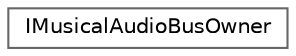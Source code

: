 digraph "Graphical Class Hierarchy"
{
 // INTERACTIVE_SVG=YES
 // LATEX_PDF_SIZE
  bgcolor="transparent";
  edge [fontname=Helvetica,fontsize=10,labelfontname=Helvetica,labelfontsize=10];
  node [fontname=Helvetica,fontsize=10,shape=box,height=0.2,width=0.4];
  rankdir="LR";
  Node0 [id="Node000000",label="IMusicalAudioBusOwner",height=0.2,width=0.4,color="grey40", fillcolor="white", style="filled",URL="$d5/da0/classIMusicalAudioBusOwner.html",tooltip=" "];
}
